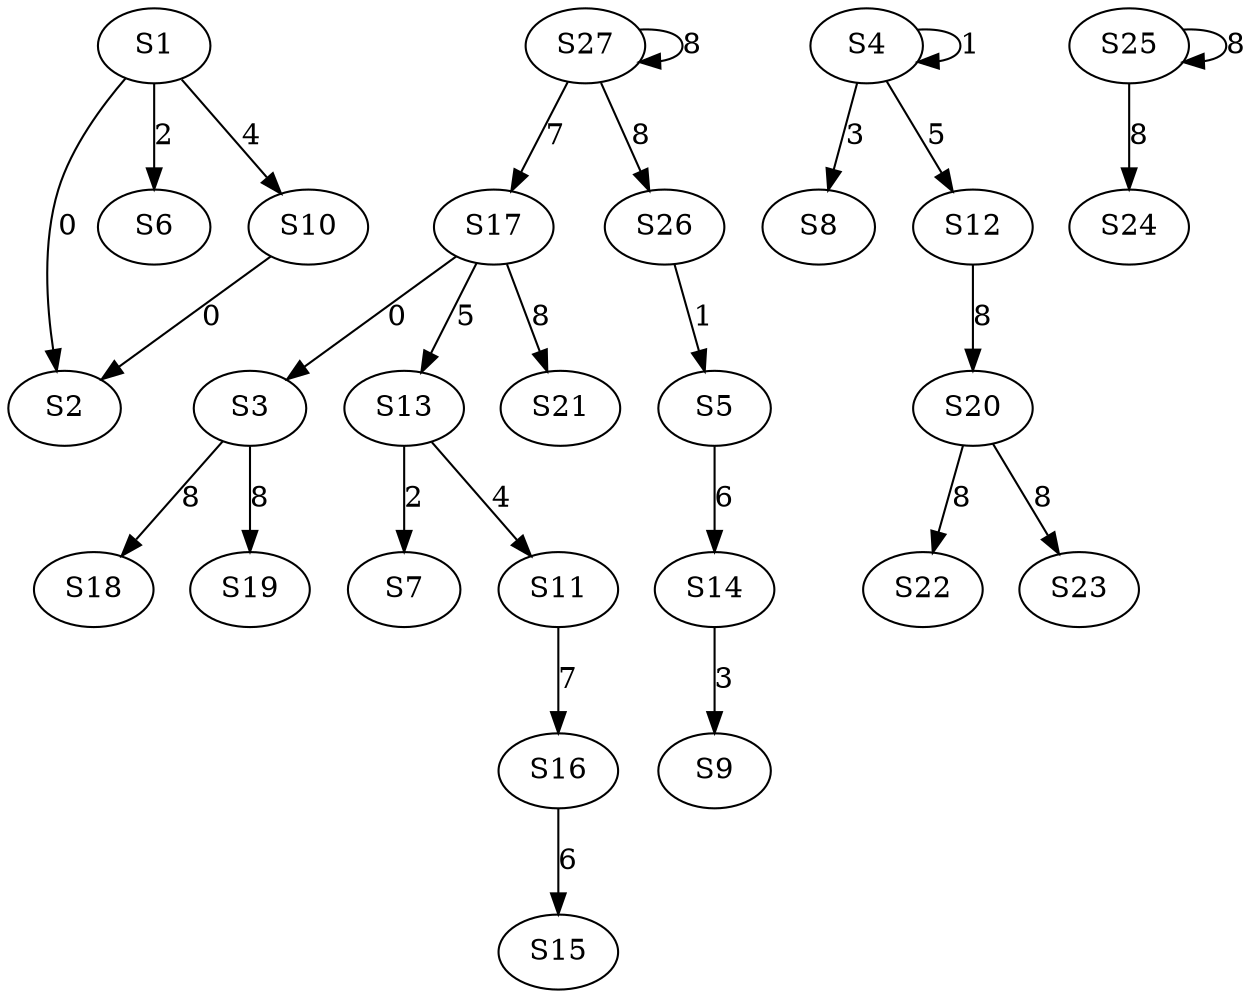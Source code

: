 strict digraph {
	S1 -> S2 [ label = 0 ];
	S17 -> S3 [ label = 0 ];
	S4 -> S4 [ label = 1 ];
	S26 -> S5 [ label = 1 ];
	S1 -> S6 [ label = 2 ];
	S13 -> S7 [ label = 2 ];
	S4 -> S8 [ label = 3 ];
	S14 -> S9 [ label = 3 ];
	S1 -> S10 [ label = 4 ];
	S13 -> S11 [ label = 4 ];
	S4 -> S12 [ label = 5 ];
	S17 -> S13 [ label = 5 ];
	S5 -> S14 [ label = 6 ];
	S16 -> S15 [ label = 6 ];
	S11 -> S16 [ label = 7 ];
	S27 -> S17 [ label = 7 ];
	S3 -> S18 [ label = 8 ];
	S3 -> S19 [ label = 8 ];
	S12 -> S20 [ label = 8 ];
	S17 -> S21 [ label = 8 ];
	S20 -> S22 [ label = 8 ];
	S20 -> S23 [ label = 8 ];
	S25 -> S24 [ label = 8 ];
	S25 -> S25 [ label = 8 ];
	S27 -> S26 [ label = 8 ];
	S27 -> S27 [ label = 8 ];
	S10 -> S2 [ label = 0 ];
}